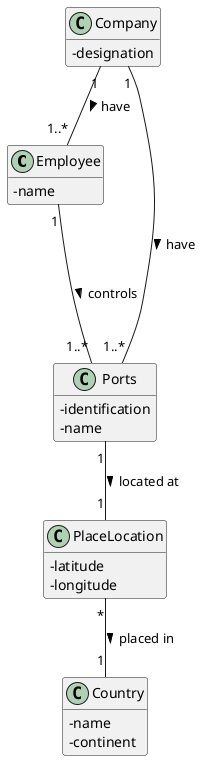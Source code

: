 @startuml
'https://plantuml.com/class-diagram

hide methods

skinparam classAttributeIconSize 0

class Employee {
-name
}

class Ports {
-identification
-name
}

class PlaceLocation {
-latitude
-longitude
}

class Country {
-name
-continent
}

class Company {
-designation
}

Company "1"--"1..*" Employee: have >
Company "1"--"1..*" Ports: have >
Employee "1" --- "1..*" Ports : controls >


Ports "1" -- "1" PlaceLocation : located at >
PlaceLocation "*" -- "1" Country : placed in >
@enduml